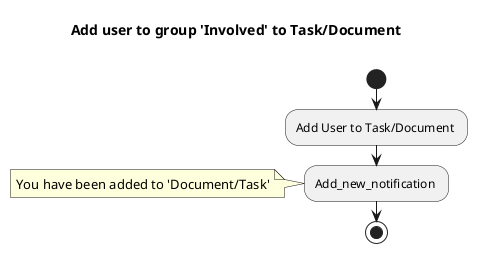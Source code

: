 @startuml
title Add user to group 'Involved' to Task/Document \n

start

:Add User to Task/Document ;
:Add_new_notification ;
note: You have been added to 'Document/Task'

stop

@enduml